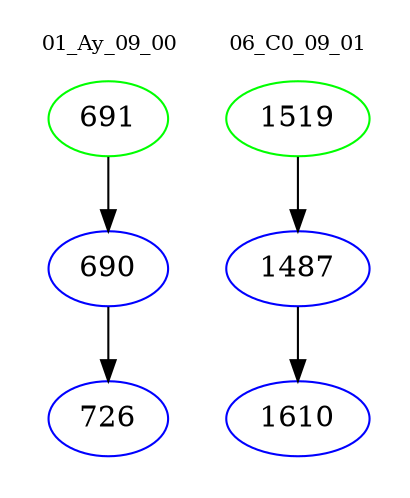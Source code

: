 digraph{
subgraph cluster_0 {
color = white
label = "01_Ay_09_00";
fontsize=10;
T0_691 [label="691", color="green"]
T0_691 -> T0_690 [color="black"]
T0_690 [label="690", color="blue"]
T0_690 -> T0_726 [color="black"]
T0_726 [label="726", color="blue"]
}
subgraph cluster_1 {
color = white
label = "06_C0_09_01";
fontsize=10;
T1_1519 [label="1519", color="green"]
T1_1519 -> T1_1487 [color="black"]
T1_1487 [label="1487", color="blue"]
T1_1487 -> T1_1610 [color="black"]
T1_1610 [label="1610", color="blue"]
}
}
